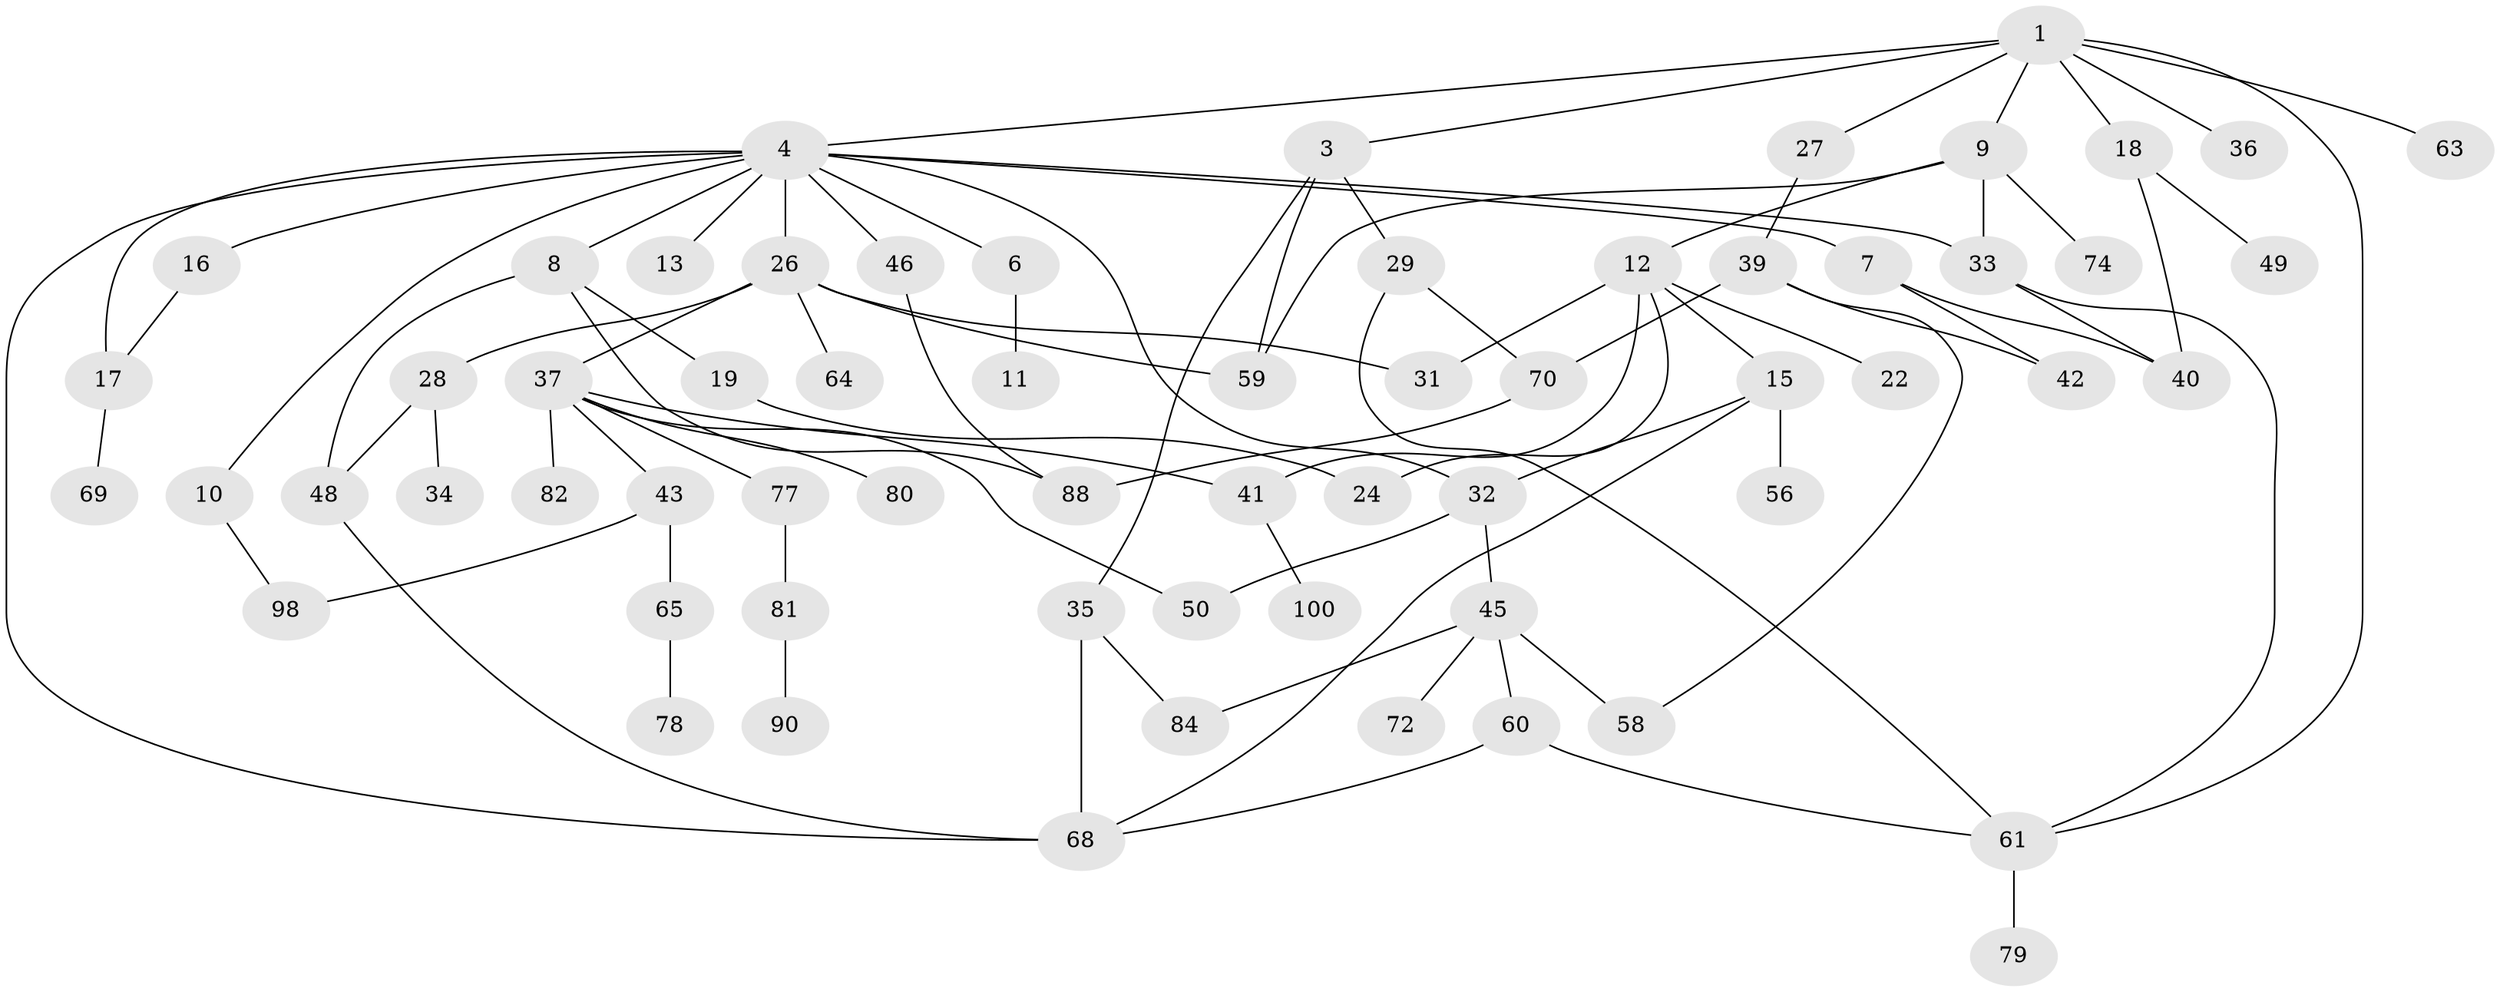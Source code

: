 // original degree distribution, {8: 0.01, 2: 0.34, 4: 0.06, 5: 0.04, 10: 0.01, 3: 0.25, 6: 0.02, 1: 0.26, 7: 0.01}
// Generated by graph-tools (version 1.1) at 2025/54/02/21/25 11:54:43]
// undirected, 63 vertices, 88 edges
graph export_dot {
graph [start="1"]
  node [color=gray90,style=filled];
  1 [super="+2"];
  3 [super="+21"];
  4 [super="+5"];
  6;
  7 [super="+66"];
  8 [super="+75"];
  9 [super="+23"];
  10;
  11 [super="+54"];
  12 [super="+14"];
  13 [super="+25"];
  15 [super="+20"];
  16 [super="+51"];
  17;
  18 [super="+94"];
  19 [super="+87"];
  22;
  24;
  26 [super="+52"];
  27;
  28 [super="+92"];
  29 [super="+30"];
  31 [super="+67"];
  32 [super="+55"];
  33 [super="+97"];
  34;
  35 [super="+96"];
  36;
  37 [super="+38"];
  39 [super="+44"];
  40 [super="+47"];
  41 [super="+62"];
  42 [super="+93"];
  43;
  45 [super="+57"];
  46 [super="+53"];
  48 [super="+73"];
  49;
  50 [super="+95"];
  56 [super="+83"];
  58;
  59 [super="+71"];
  60 [super="+91"];
  61 [super="+89"];
  63 [super="+76"];
  64;
  65;
  68 [super="+85"];
  69;
  70 [super="+86"];
  72;
  74;
  77;
  78;
  79;
  80;
  81 [super="+99"];
  82;
  84;
  88;
  90;
  98;
  100;
  1 -- 3;
  1 -- 4;
  1 -- 9;
  1 -- 18;
  1 -- 27;
  1 -- 36;
  1 -- 63;
  1 -- 61;
  3 -- 29;
  3 -- 35;
  3 -- 59;
  4 -- 6;
  4 -- 7;
  4 -- 8;
  4 -- 32;
  4 -- 68;
  4 -- 10;
  4 -- 13;
  4 -- 46;
  4 -- 16;
  4 -- 17;
  4 -- 26;
  4 -- 33;
  6 -- 11;
  7 -- 42;
  7 -- 40;
  8 -- 19;
  8 -- 48;
  8 -- 88;
  9 -- 12;
  9 -- 33;
  9 -- 74;
  9 -- 59;
  10 -- 98;
  12 -- 15;
  12 -- 24;
  12 -- 31;
  12 -- 41;
  12 -- 22;
  15 -- 56;
  15 -- 68;
  15 -- 32;
  16 -- 17;
  17 -- 69;
  18 -- 49;
  18 -- 40;
  19 -- 24;
  26 -- 28;
  26 -- 37;
  26 -- 64;
  26 -- 31;
  26 -- 59;
  27 -- 39;
  28 -- 34;
  28 -- 48;
  29 -- 70;
  29 -- 61;
  32 -- 45;
  32 -- 50;
  33 -- 40;
  33 -- 61;
  35 -- 68;
  35 -- 84;
  37 -- 41;
  37 -- 43;
  37 -- 77;
  37 -- 80;
  37 -- 50;
  37 -- 82;
  39 -- 70;
  39 -- 42;
  39 -- 58;
  41 -- 100;
  43 -- 65;
  43 -- 98;
  45 -- 60;
  45 -- 84;
  45 -- 58;
  45 -- 72;
  46 -- 88;
  48 -- 68;
  60 -- 68;
  60 -- 61;
  61 -- 79;
  65 -- 78;
  70 -- 88;
  77 -- 81;
  81 -- 90;
}
